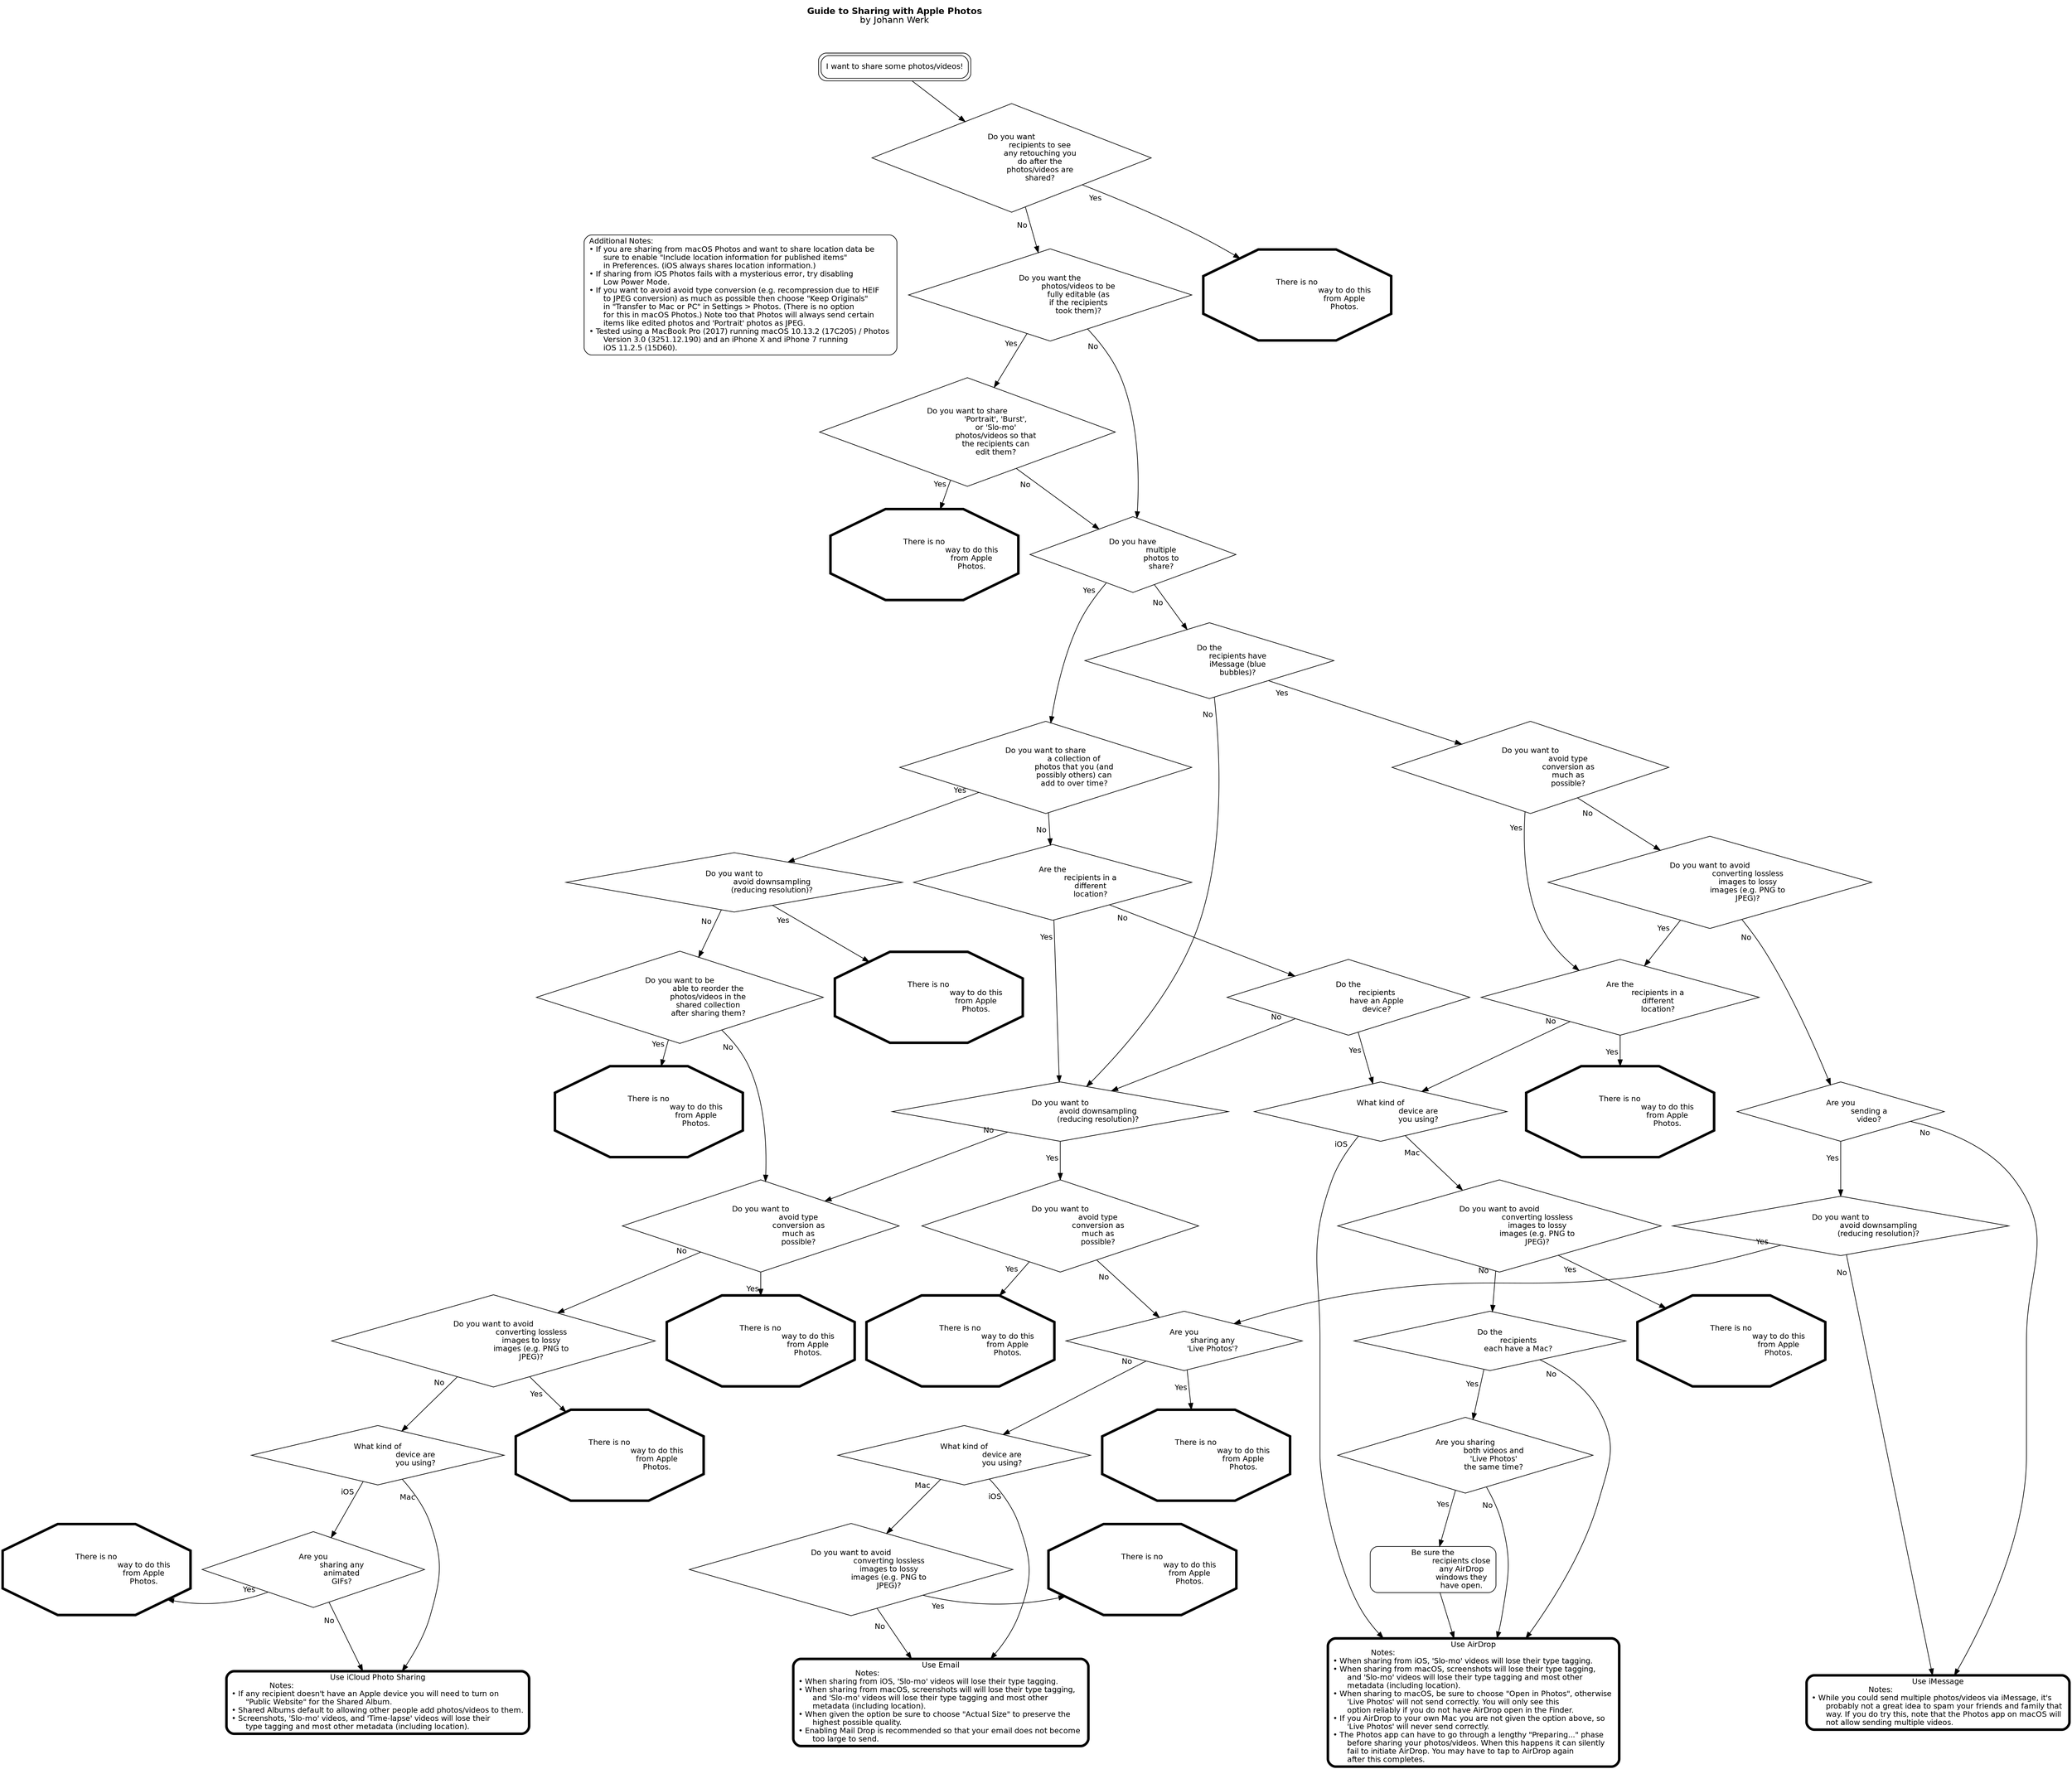 
// Comprehensive Guide to Sharing with Apple Photos
// list sources
// other bugs:
// burst in ios album vs mac album
// Mac siliently failed to share some items (a GIF and a time lapse) for a while.

//   System Version:	macOS 10.13.2 (17C205)
// Photos Version 3.0 (3251.12.190)

// iPhone X: 11.2.2
// iPhone 711.2
// both then: 11.2.5

digraph apple_photos {
	//labelloc="t";
	//label=<<b>Guide to Sharing with Apple Photos</b><br/>by Johann Werk>;

	graph [fontname = "helvetica" fontsize=12]; #penwidth=0
	node [fontname = "helvetica" fontsize=12];
	edge [fontname = "helvetica" fontsize=12];
	{
		rank=max;
		node [shape=rect, style="rounded", penwidth=4];
		email [label="Use Email
			Notes:\l"
			+"• When sharing from iOS, 'Slo-mo' videos will lose their type tagging.\l"
			+"• When sharing from macOS, screenshots will will lose their type tagging, \l"
			+"      and 'Slo-mo' videos will lose their type tagging and most other \l"
			+"      metadata (including location).\l"
			+"• When given the option be sure to choose \"Actual Size\" to preserve the \l"
			+"      highest possible quality.\l"
			+"• Enabling Mail Drop is recommended so that your email does not become \l"
			+"      too large to send.\l"];
		imessage [label="Use iMessage
			Notes:\l"
			+"• While you could send multiple photos/videos via iMessage, it's \l"
			+"      probably not a great idea to spam your friends and family that \l"
			+"      way. If you do try this, note that the Photos app on macOS will \l"
			+"      not allow sending multiple videos.\l"];
		icps [label="Use iCloud Photo Sharing
		Notes:\l"
		+"• If any recipient doesn't have an Apple device you will need to turn on \l"
		+"      \"Public Website\" for the Shared Album.\l"
		+"• Shared Albums default to allowing other people add photos/videos to them.\l"
		+"• Screenshots, 'Slo-mo' videos, and 'Time-lapse' videos will lose their \l"
		+"      type tagging and most other metadata (including location).\l"];
		// export / import (skipping for now, because this is only Mac, and also complicated by original/non wonk. And it's really not a "sharing option")

		// 			AirDrop preserves the most quality and metadata.
		airdrop [label="Use AirDrop
		Notes:\l"
		+"• When sharing from iOS, 'Slo-mo' videos will lose their type tagging.\l"
		+"• When sharing from macOS, screenshots will lose their type tagging, \l"
		+"      and 'Slo-mo' videos will lose their type tagging and most other \l"
		+"      metadata (including location).\l"
		+"• When sharing to macOS, be sure to choose \"Open in Photos\", otherwise \l"
		+"      'Live Photos' will not send correctly. You will only see this \l"
		+"      option reliably if you do not have AirDrop open in the Finder.\l"
		+"• If you AirDrop to your own Mac you are not given the option above, so \l"
		+"      'Live Photos' will never send correctly.\l"
		+"• The Photos app can have to go through a lengthy \"Preparing...\" phase \l"
		+"      before sharing your photos/videos. When this happens it can silently \l"
		+"      fail to initiate AirDrop. You may have to tap to AirDrop again \l"
		+"      after this completes.\l"];
	}
	/*
	// todo: have notes as to why each of these works given the choices
	airdrop [label="
		TODO: reconverted editted/portriat
		intermitent fail:
		from-ios: slo-mo lost type tag.
		from-Mac: slo-mo, screenshot lost type tag.
		mac note: if photo/live: choose "Photos". if videos, can use finder, and drag into Photos, but certain metadata will be lost
		If you AirDrop to a Mac be sure the recipient chooses to ___ - which is not the default option - otherwise Live Photos, ____ will not send correctly.
		(If you try to AirDrop to your own Mac the photos are automatically sent to the Finder, so Live Photos, ____ will never send correctly.)"];
		todo: test airdrop to own iPhone? (from mac?)
		todo: test airdop from-mac+dnd
	email [label="Send via Email
		todo: check all type imports
		w/ maildrop, w/ actual size
		from-ios: no video downres, no png->jpeg, DOES heif -> JPEG,
		from-mac: png->jpeg, video downres, heif -> JPEG,
		from-mac: dnd: no video downres, no png->jpeg, DOES heif -> JPEG,
		note about actual size, JPEG conversion, lossy special types"];
		ios: save all w/ maildrop buggy (should cheeck mac too) ... or maybe not, just slow?!?!
	imessage [label="Send via iMessage
		ios-to-ios:
			- does lossy to lossy
			- does png to jpeg.
			- slo mo, selfie, and screenshot tagging lost
			- scaled down video
		mac-to-ios:
			- can't choose >1 video
			- same as ios-to-ios
		mac-to-ios: dnd: crashed Photos the first time. second time I had all the images in the message, but it only sent some of them (the others were left in the text feild)
			- same as ios-to-ios
			- added lost types:  live.
		make sure not to MMS???"];
	icps [label="Send via iCloud Photo Sharing
		todo: note about public links, as needed
		steps for limits: https://support.apple.com/en-us/HT202786, https://support.apple.com/en-us/HT202299
		lossy"];
  */


	{

		#rankdir=LR;
		{
			node [shape=rect, style="rounded", peripheries=2];
			want_to_share [label="I want to share some photos/videos!"];

			title [penwidth=0 fontsize=14 label=<<b>Guide to Sharing with Apple Photos</b><br/>by Johann Werk>];
			title -> want_to_share [style=invis];
		}

		notes [shape=rect style="rounded" label="Additional Notes:\l"
			+"• If you are sharing from macOS Photos and want to share location data be \l"
			+"      sure to enable \"Include location information for published items\" \l"
			+"      in Preferences. (iOS always shares location information.)\l"
			+"• If sharing from iOS Photos fails with a mysterious error, try disabling \l"
			+"      Low Power Mode.\l"
			+"• If you want to avoid avoid type conversion (e.g. recompression due to HEIF\l"
			+"      to JPEG conversion) as much as possible then choose \"Keep Originals\" \l"
			+"      in \"Transfer to Mac or PC\" in Settings > Photos. (There is no option \l"
			+"      for this in macOS Photos.) Note too that Photos will always send certain \l"
			+"      items like edited photos and 'Portrait' photos as JPEG.\l"
			+"• Tested using a MacBook Pro (2017) running macOS 10.13.2 (17C205) / Photos \l"
			+"      Version 3.0 (3251.12.190) and an iPhone X and iPhone 7 running \l"
			+"      iOS 11.2.5 (15D60).\l"];

		{
			node [shape=octagon penwidth=4 label="S.O.L." width=2 height=2 label="There is no
					way to do this
					from Apple
					Photos."];
			#rank=same;
			SOL1;
	    SOL2;
	    SOL3;
	    SOL4;
	    SOL5;
	    SOL6;
	    //SOL7;
	    //SOL8;
	    SOL9;
	    SOL10;
	    SOL11;
	    SOL12;
			SOL13;
			SOL14;
		}
			#rank = max;
			#rankdir = LR;



		node [shape=diamond];

		want_to_share -> retouch;

		retouch [label="Do you want
			recipients to see
			any retouching you
			do after the
			photos/videos are
			shared?"];
		editable [label="Do you want the
			photos/videos to be
			fully editable (as
			if the recipients
			took them)?"];
		editable_portrait_etc [label="Do you want to share
			'Portrait', 'Burst',
			or 'Slo-mo'
			photos/videos so that
			the recipients can
			edit them?"];
		multiple_photos [label="Do you have
			multiple
			photos to
			share?"];
		want_collection [label="Do you want to share
			a collection of
			photos that you (and
			possibly others) can
			add to over time?"];
		{
			node [label="Do you want to
				avoid type
				conversion as
				much as
				possible?"];
	    # todo: note on how to set such up, less quality, larger size. should test editted video
			avoid_convert_type_lossy_to_lossy__icps;
			avoid_convert_type_lossy_to_lossy__email;
			avoid_convert_type_lossy_to_lossy__imessage;
		}
		reordering [label="Do you want to be
			able to reorder the
			photos/videos in the
			shared collection
			after sharing them?"];
		{
			node [label="Do you want to
				avoid downsampling
				(reducing resolution)?"];
			avoid_downres__collection;
			avoid_downres__email_or_icps;
			avoid_downres__video__imessage;
		}
		have_apple__imessage [label="Do the
			recipients have
			iMessage (blue
			bubbles)?"];
	    // are you sure everyone has an apple device
		video__imessage [label="Are you
			sending a
			video?"];
		{
			node [label="Are the
				recipients in a
				different
				location?"];
			far_away;
			far_away__imessage;
		}
		have_apple__airdrop [label="Do the
			recipients
			have an Apple
			device?"];
		have_live_photo_etc__email [label="Are you
			sharing any
			'Live Photos'?"];
		have_anim_gif	[label="Are you
			sharing any
			animated
			GIFs?"];
		{
			node [label="What kind of
				device are
				you using?"];
			from_ios__airdrop;
			from_ios__email;
			from_ios__icps;
		}
		{
			node [label="Do you want to avoid
				converting lossless
				images to lossy
				images (e.g. PNG to
				JPEG)?"];
			avoid_convert_type_lossless_to_lossy__airdrop_mac;
			avoid_convert_type_lossless_to_lossy__imessage;
			avoid_convert_type_lossless_to_lossy__icps;
			avoid_convert_type_lossless_to_lossy__email_mac;
		}
		airdrop_to_mac [label="Do the
			recipients
			each have a Mac?"];
		airdrop_to_mac_mixed [label="Are you sharing
			both videos and
			'Live Photos'
			the same time?"];
		airdrop_to_mac_mixed_note [label="Be sure the
			recipients close
			any AirDrop
			windows they
			have open." shape=rect style="rounded"];


		edge [labeldistance=3];

		retouch -> editable [taillabel="No"];
		retouch -> SOL1 [taillabel="Yes"];

		editable -> multiple_photos [taillabel="No"];
		editable -> editable_portrait_etc [taillabel="Yes"];

		editable_portrait_etc -> multiple_photos [taillabel="No"];
		editable_portrait_etc -> SOL2 [taillabel="Yes"+"     " labeldistance=1];

		multiple_photos -> have_apple__imessage [taillabel="No"];
		multiple_photos -> want_collection [taillabel="Yes"];

		want_collection -> far_away [taillabel="No"];
		want_collection -> avoid_downres__collection [taillabel="Yes"];

		avoid_downres__collection -> reordering [taillabel="No"];
		avoid_downres__collection -> SOL3 [taillabel="Yes"];

		reordering -> avoid_convert_type_lossy_to_lossy__icps [taillabel="No"];
		reordering -> SOL4 [taillabel="Yes"+"     " labeldistance=1];

		have_apple__imessage -> avoid_downres__email_or_icps [taillabel="No"];
		have_apple__imessage -> avoid_convert_type_lossy_to_lossy__imessage [taillabel="Yes"];

		avoid_convert_type_lossy_to_lossy__imessage -> avoid_convert_type_lossless_to_lossy__imessage [taillabel="No"];
		avoid_convert_type_lossy_to_lossy__imessage -> far_away__imessage [taillabel="Yes"];

		avoid_convert_type_lossless_to_lossy__imessage -> video__imessage [taillabel="No"];
		avoid_convert_type_lossless_to_lossy__imessage -> far_away__imessage [taillabel="Yes"];

		far_away__imessage -> from_ios__airdrop [taillabel="No"];
		far_away__imessage -> SOL5 [taillabel="Yes"];

		video__imessage -> avoid_downres__video__imessage [taillabel="Yes"];
		video__imessage -> imessage [taillabel="No"];

		avoid_downres__video__imessage -> have_live_photo_etc__email [taillabel="Yes"];
		avoid_downres__video__imessage -> imessage [taillabel="No"];

		far_away -> have_apple__airdrop [taillabel="No"];
		far_away -> avoid_downres__email_or_icps [taillabel="Yes"];

		have_apple__airdrop -> avoid_downres__email_or_icps [taillabel="No"];
		have_apple__airdrop -> from_ios__airdrop [taillabel="Yes"];

		from_ios__airdrop -> avoid_convert_type_lossless_to_lossy__airdrop_mac [taillabel="Mac"];
		from_ios__airdrop -> airdrop [taillabel="iOS"];

		avoid_convert_type_lossless_to_lossy__airdrop_mac -> airdrop_to_mac [taillabel="No"+"          " labeldistance=0];
		avoid_convert_type_lossless_to_lossy__airdrop_mac -> SOL6 [taillabel="Yes"];

		airdrop_to_mac -> airdrop_to_mac_mixed [taillabel="Yes"];
		airdrop_to_mac -> airdrop [taillabel="No"];

		airdrop_to_mac_mixed -> airdrop [taillabel="No"];
		airdrop_to_mac_mixed -> airdrop_to_mac_mixed_note [taillabel="Yes"];

		airdrop_to_mac_mixed_note -> airdrop;

		/* avoid_convert_type_lossy_to_lossy -> avoid_downres__email [taillabel="No"];
		avoid_convert_type_lossy_to_lossy -> SOL8 [taillabel="Yes"];
	    */

		avoid_downres__email_or_icps -> avoid_convert_type_lossy_to_lossy__icps [taillabel="No"];
		avoid_downres__email_or_icps -> avoid_convert_type_lossy_to_lossy__email [taillabel="Yes"];

		avoid_convert_type_lossy_to_lossy__icps -> avoid_convert_type_lossless_to_lossy__icps [taillabel="No"];
		avoid_convert_type_lossy_to_lossy__icps -> SOL9 [taillabel="Yes"];

		avoid_convert_type_lossless_to_lossy__icps -> from_ios__icps [taillabel="No"];
		avoid_convert_type_lossless_to_lossy__icps -> SOL13 [taillabel="Yes"];

		from_ios__icps -> icps [taillabel="Mac"];
		from_ios__icps -> have_anim_gif [taillabel="iOS"];

		have_anim_gif -> icps [taillabel="No"];
		have_anim_gif -> SOL14 [taillabel="Yes"];

		avoid_convert_type_lossy_to_lossy__email -> have_live_photo_etc__email [taillabel="No"];
		avoid_convert_type_lossy_to_lossy__email -> SOL10 [taillabel="Yes"];

		have_live_photo_etc__email -> from_ios__email [taillabel="No"];
	    // todo: add recipient device check
		have_live_photo_etc__email -> SOL11 [taillabel="Yes"];

		from_ios__email -> avoid_convert_type_lossless_to_lossy__email_mac [taillabel="Mac"];
		from_ios__email -> email [taillabel="iOS"];

		avoid_convert_type_lossless_to_lossy__email_mac -> email [taillabel="No"];
		avoid_convert_type_lossless_to_lossy__email_mac -> SOL12 [taillabel="Yes"];

		{
			rankdir = LR;
			rank=same;
			SOL12;
			SOL14;
			avoid_convert_type_lossless_to_lossy__email_mac;
			have_anim_gif;
			avoid_convert_type_lossless_to_lossy__email_mac -> SOL12 [ style=invis ];
			SOL14 -> have_anim_gif [ style=invis ];
			/* SOL12 -> email [ style=invis ];
			SOL14 -> icps [ style=invis ]; */
		}

		{
			rankdir = LR;
			want_to_share -> notes [ style=invis ];
			retouch -> notes [ style=invis ];
		}

		/* {
			rank=same;
			airdrop_ios_note;
			airdrop_mac_note;
		}

		{
			rank=same;
			avoid_convert_type_lossy_to_lossy__collection;
			far_away;
		}

		{
			rank = same;
			have_apple__airdrop;
			avoid_downres__collection;
		}

		/* {
			rank = same;
			reordering;
			avoid_convert_type_lossy_to_lossy;
		} */

		/*
		{
			rank=same;
			avoid_convert_type_lossless_to_lossy__airdrop_mac;
			avoid_downres__email_or_icps;
	    //far_away;
		}*/

		/* {
			SOL -> icps -> email -> airdrop -> imessage [ style=invis ];
		} */

		/* {
			rank = same;
			have_apple__imessage -> want_collection [ style=invis ];
			rankdir = LR;
		}

		{
			rank = same;
			have_live_photo_etc__email -> icps [ style=invis ];
			rankdir = LR;
		} */



	}
}

// taillabel, headlabel, lp
